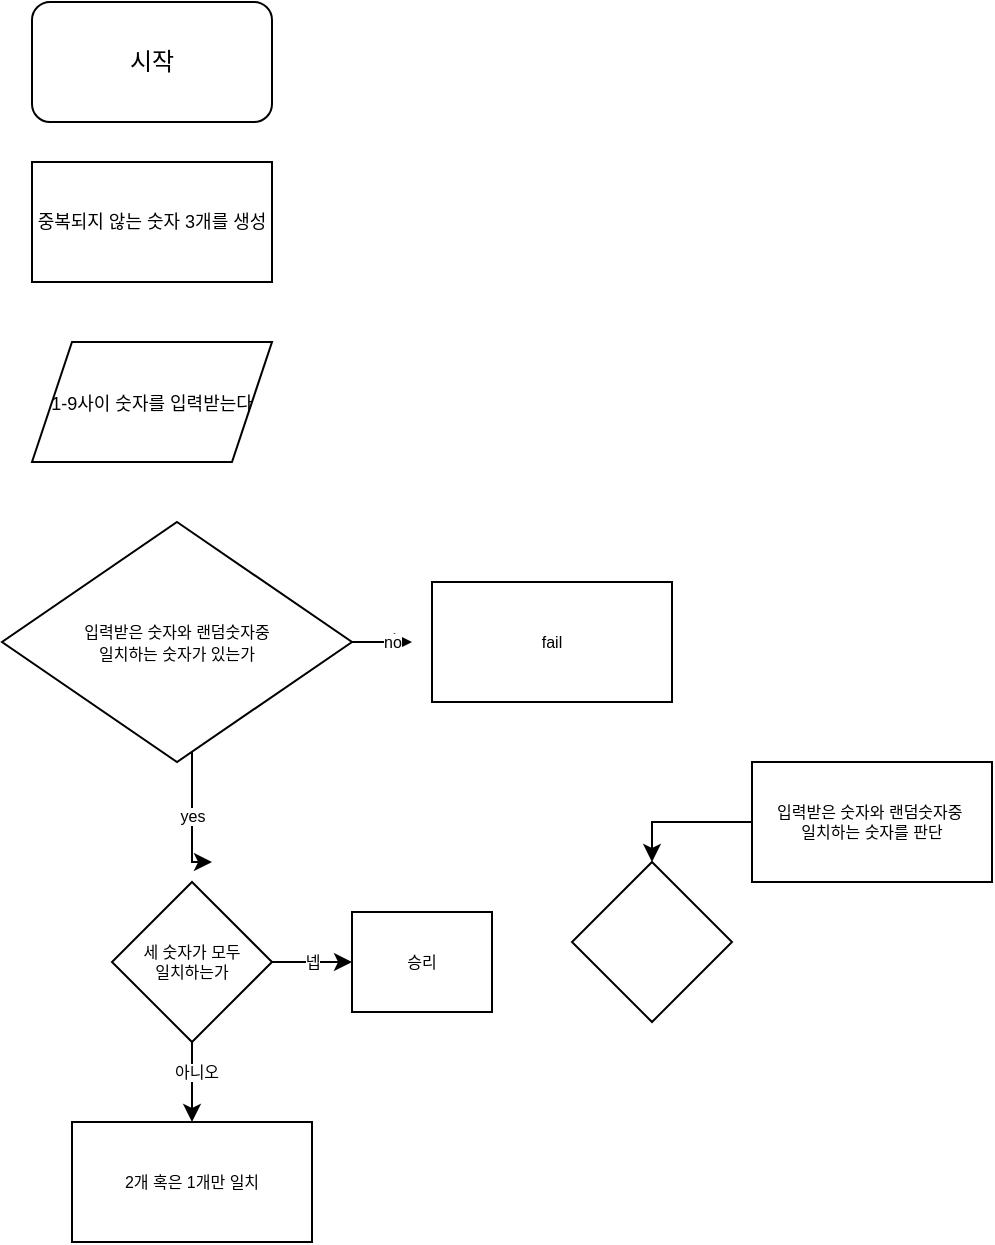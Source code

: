 <mxfile version="15.4.1" type="github"><diagram id="ywMGq3YlmWIvPyukyNRm" name="Page-1"><mxGraphModel dx="658" dy="452" grid="1" gridSize="10" guides="1" tooltips="1" connect="1" arrows="1" fold="1" page="1" pageScale="1" pageWidth="827" pageHeight="1169" math="0" shadow="0"><root><mxCell id="0"/><mxCell id="1" parent="0"/><mxCell id="oEQ9v9iEOpAzofG8B1pc-1" value="시작" style="rounded=1;whiteSpace=wrap;html=1;" vertex="1" parent="1"><mxGeometry x="320" y="40" width="120" height="60" as="geometry"/></mxCell><mxCell id="oEQ9v9iEOpAzofG8B1pc-2" value="&lt;font style=&quot;font-size: 9px&quot;&gt;1-9사이 숫자를 입력받는다&lt;/font&gt;" style="shape=parallelogram;perimeter=parallelogramPerimeter;whiteSpace=wrap;html=1;fixedSize=1;" vertex="1" parent="1"><mxGeometry x="320" y="210" width="120" height="60" as="geometry"/></mxCell><mxCell id="oEQ9v9iEOpAzofG8B1pc-4" value="중복되지 않는 숫자 3개를 생성" style="rounded=0;whiteSpace=wrap;html=1;fontSize=9;" vertex="1" parent="1"><mxGeometry x="320" y="120" width="120" height="60" as="geometry"/></mxCell><mxCell id="oEQ9v9iEOpAzofG8B1pc-12" value="yes" style="edgeStyle=orthogonalEdgeStyle;rounded=0;orthogonalLoop=1;jettySize=auto;html=1;fontSize=8;" edge="1" parent="1" source="oEQ9v9iEOpAzofG8B1pc-5"><mxGeometry relative="1" as="geometry"><mxPoint x="410" y="470" as="targetPoint"/><Array as="points"><mxPoint x="400" y="470"/></Array></mxGeometry></mxCell><mxCell id="oEQ9v9iEOpAzofG8B1pc-18" style="edgeStyle=orthogonalEdgeStyle;rounded=0;orthogonalLoop=1;jettySize=auto;html=1;fontSize=8;" edge="1" parent="1" source="oEQ9v9iEOpAzofG8B1pc-5"><mxGeometry relative="1" as="geometry"><mxPoint x="510" y="360" as="targetPoint"/></mxGeometry></mxCell><mxCell id="oEQ9v9iEOpAzofG8B1pc-19" value="no" style="edgeLabel;html=1;align=center;verticalAlign=middle;resizable=0;points=[];fontSize=8;" vertex="1" connectable="0" parent="oEQ9v9iEOpAzofG8B1pc-18"><mxGeometry x="0.36" y="1" relative="1" as="geometry"><mxPoint as="offset"/></mxGeometry></mxCell><mxCell id="oEQ9v9iEOpAzofG8B1pc-5" value="&lt;font style=&quot;font-size: 8px&quot;&gt;입력받은 숫자와 랜덤숫자중 &lt;br&gt;일치하는 숫자가 있는가&lt;/font&gt;" style="rhombus;whiteSpace=wrap;html=1;fontSize=9;" vertex="1" parent="1"><mxGeometry x="305" y="300" width="175" height="120" as="geometry"/></mxCell><mxCell id="oEQ9v9iEOpAzofG8B1pc-15" style="edgeStyle=orthogonalEdgeStyle;rounded=0;orthogonalLoop=1;jettySize=auto;html=1;entryX=0.5;entryY=0;entryDx=0;entryDy=0;fontSize=8;" edge="1" parent="1" source="oEQ9v9iEOpAzofG8B1pc-13" target="oEQ9v9iEOpAzofG8B1pc-14"><mxGeometry relative="1" as="geometry"/></mxCell><mxCell id="oEQ9v9iEOpAzofG8B1pc-13" value="&lt;span&gt;입력받은 숫자와 랜덤숫자중&amp;nbsp;&lt;/span&gt;&lt;br&gt;&lt;span&gt;일치하는 숫자를 판단&lt;/span&gt;" style="rounded=0;whiteSpace=wrap;html=1;fontSize=8;" vertex="1" parent="1"><mxGeometry x="680" y="420" width="120" height="60" as="geometry"/></mxCell><mxCell id="oEQ9v9iEOpAzofG8B1pc-14" value="" style="rhombus;whiteSpace=wrap;html=1;fontSize=8;" vertex="1" parent="1"><mxGeometry x="590" y="470" width="80" height="80" as="geometry"/></mxCell><mxCell id="oEQ9v9iEOpAzofG8B1pc-17" value="2개 혹은 1개만 일치" style="rounded=0;whiteSpace=wrap;html=1;fontSize=8;" vertex="1" parent="1"><mxGeometry x="340" y="600" width="120" height="60" as="geometry"/></mxCell><mxCell id="oEQ9v9iEOpAzofG8B1pc-20" value="fail" style="rounded=0;whiteSpace=wrap;html=1;fontSize=8;" vertex="1" parent="1"><mxGeometry x="520" y="330" width="120" height="60" as="geometry"/></mxCell><mxCell id="oEQ9v9iEOpAzofG8B1pc-22" value="넵" style="edgeStyle=orthogonalEdgeStyle;rounded=0;orthogonalLoop=1;jettySize=auto;html=1;fontSize=8;" edge="1" parent="1" source="oEQ9v9iEOpAzofG8B1pc-21" target="oEQ9v9iEOpAzofG8B1pc-23"><mxGeometry relative="1" as="geometry"><mxPoint x="470" y="520" as="targetPoint"/></mxGeometry></mxCell><mxCell id="oEQ9v9iEOpAzofG8B1pc-24" style="edgeStyle=orthogonalEdgeStyle;rounded=0;orthogonalLoop=1;jettySize=auto;html=1;fontSize=8;entryX=0.5;entryY=0;entryDx=0;entryDy=0;" edge="1" parent="1" source="oEQ9v9iEOpAzofG8B1pc-21" target="oEQ9v9iEOpAzofG8B1pc-17"><mxGeometry relative="1" as="geometry"><mxPoint x="400" y="580" as="targetPoint"/></mxGeometry></mxCell><mxCell id="oEQ9v9iEOpAzofG8B1pc-26" value="아니오" style="edgeLabel;html=1;align=center;verticalAlign=middle;resizable=0;points=[];fontSize=8;" vertex="1" connectable="0" parent="oEQ9v9iEOpAzofG8B1pc-24"><mxGeometry x="-0.25" y="2" relative="1" as="geometry"><mxPoint as="offset"/></mxGeometry></mxCell><mxCell id="oEQ9v9iEOpAzofG8B1pc-21" value="세 숫자가 모두 &lt;br&gt;일치하는가" style="rhombus;whiteSpace=wrap;html=1;fontSize=8;" vertex="1" parent="1"><mxGeometry x="360" y="480" width="80" height="80" as="geometry"/></mxCell><mxCell id="oEQ9v9iEOpAzofG8B1pc-23" value="승리" style="rounded=0;whiteSpace=wrap;html=1;fontSize=8;" vertex="1" parent="1"><mxGeometry x="480" y="495" width="70" height="50" as="geometry"/></mxCell></root></mxGraphModel></diagram></mxfile>
